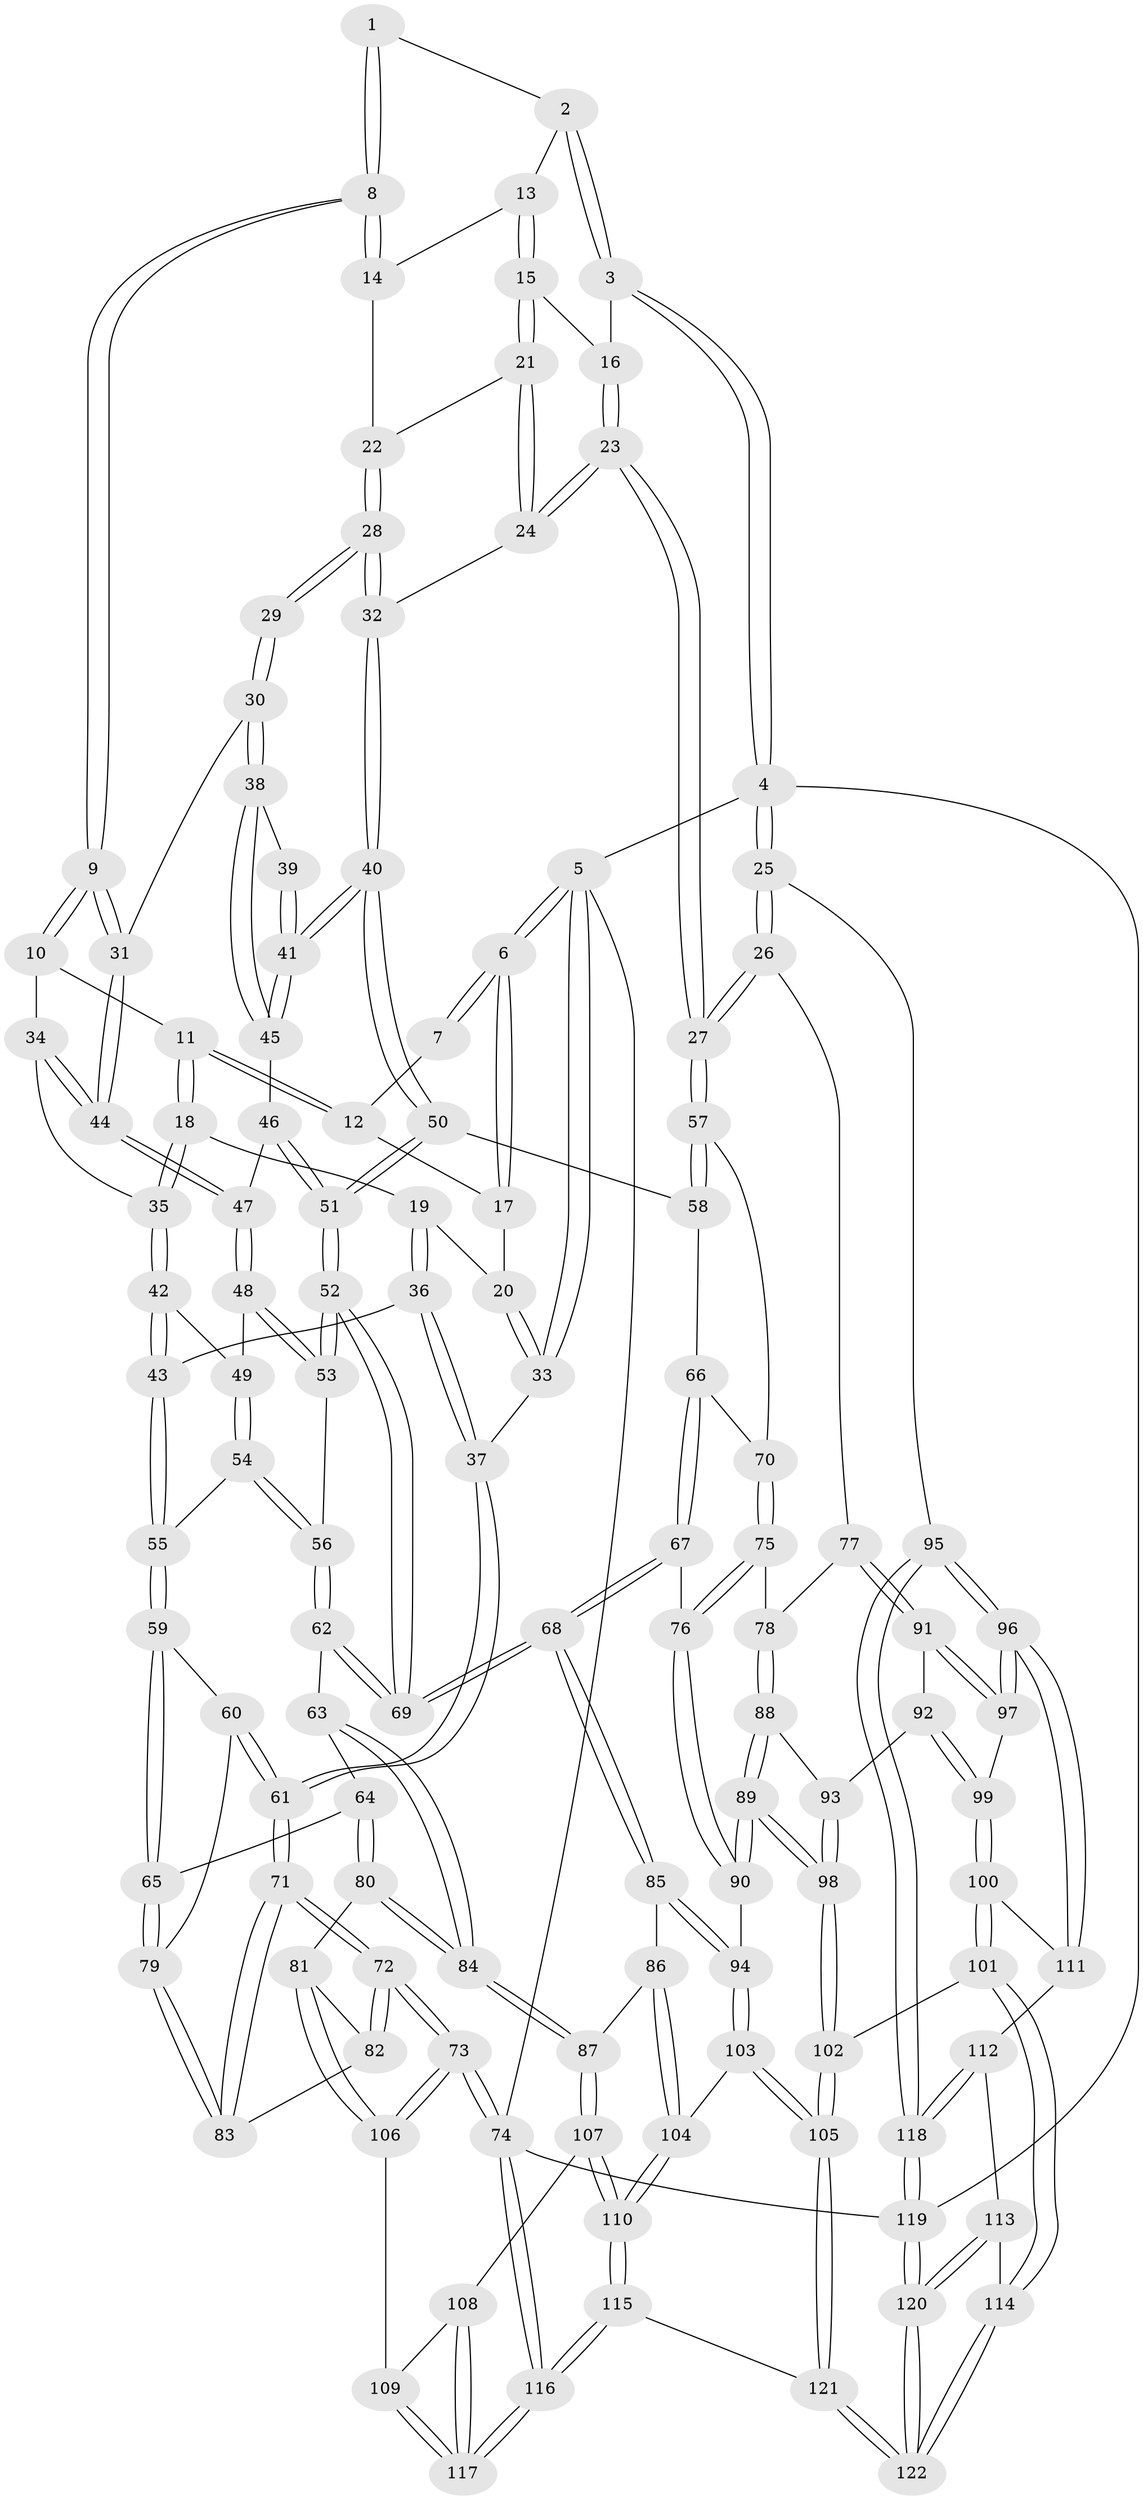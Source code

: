 // Generated by graph-tools (version 1.1) at 2025/00/03/09/25 05:00:24]
// undirected, 122 vertices, 302 edges
graph export_dot {
graph [start="1"]
  node [color=gray90,style=filled];
  1 [pos="+0.4107438933786169+0"];
  2 [pos="+0.6225239753425289+0"];
  3 [pos="+1+0"];
  4 [pos="+1+0"];
  5 [pos="+0+0"];
  6 [pos="+0+0"];
  7 [pos="+0.22272008159994733+0"];
  8 [pos="+0.42937370487962745+0.0800691031721625"];
  9 [pos="+0.40882042785940753+0.12347465904297161"];
  10 [pos="+0.3293715000206547+0.1209644563848219"];
  11 [pos="+0.2670708680602754+0.11464262842818329"];
  12 [pos="+0.2404707259531474+0.049626731204516765"];
  13 [pos="+0.6226174339157389+0.028031437868297322"];
  14 [pos="+0.598966279460633+0.07671930537010492"];
  15 [pos="+0.7943706480442335+0.04581423009787169"];
  16 [pos="+0.8899745085620538+0"];
  17 [pos="+0.10494400051340269+0.041681266177857446"];
  18 [pos="+0.18444894042817078+0.16447454023200447"];
  19 [pos="+0.172929509685321+0.16059785117421427"];
  20 [pos="+0.14384149465351978+0.13205654837235334"];
  21 [pos="+0.7571563568575255+0.09805496983537756"];
  22 [pos="+0.6209540654615989+0.1068588424980556"];
  23 [pos="+0.9222670610789732+0.3371722652035427"];
  24 [pos="+0.7296578330763662+0.29985772695689966"];
  25 [pos="+1+0.4546941635757865"];
  26 [pos="+1+0.45377955391257185"];
  27 [pos="+1+0.41905619643210873"];
  28 [pos="+0.6270548922079001+0.19992143619262095"];
  29 [pos="+0.5811381495285247+0.19719180744520565"];
  30 [pos="+0.45819291187422523+0.17460693319573165"];
  31 [pos="+0.4104695387800236+0.130255189644756"];
  32 [pos="+0.7081206896655515+0.30464072625851607"];
  33 [pos="+0+0.21216893139915258"];
  34 [pos="+0.2658605996030597+0.23722891764293222"];
  35 [pos="+0.1968030036368748+0.21920906739739368"];
  36 [pos="+0+0.32106779056813733"];
  37 [pos="+0+0.3024140236909267"];
  38 [pos="+0.47281476042071097+0.20844767341910345"];
  39 [pos="+0.5444444229574578+0.24754436897899523"];
  40 [pos="+0.6545841421866666+0.35326314751665683"];
  41 [pos="+0.5876837288526244+0.3127909933630677"];
  42 [pos="+0.19162387814183665+0.2532795503909027"];
  43 [pos="+0.08757742879866456+0.3708019585662117"];
  44 [pos="+0.3485886406414538+0.2851554422648382"];
  45 [pos="+0.4894361980724571+0.2742956933448206"];
  46 [pos="+0.4614772988227891+0.32458067091925363"];
  47 [pos="+0.344586453620911+0.33104446797554304"];
  48 [pos="+0.3399879057699101+0.3390901809559057"];
  49 [pos="+0.3003344198941664+0.3506704367634447"];
  50 [pos="+0.6267337246343305+0.40096518863621977"];
  51 [pos="+0.5639865774094827+0.44739938653920436"];
  52 [pos="+0.5278359658997539+0.4967298633778403"];
  53 [pos="+0.374767665365561+0.401415490736461"];
  54 [pos="+0.18251541684221076+0.4445663141161223"];
  55 [pos="+0.16639161629981333+0.445077889579868"];
  56 [pos="+0.3079757602271088+0.5412514223686007"];
  57 [pos="+0.8830366425417363+0.4926985221533662"];
  58 [pos="+0.7321132465274084+0.5194642215892681"];
  59 [pos="+0.1260310299047463+0.541307892738379"];
  60 [pos="+0+0.4961488162083159"];
  61 [pos="+0+0.4796510189331658"];
  62 [pos="+0.320944746215089+0.5646200615062201"];
  63 [pos="+0.29189126442198216+0.6096972951175001"];
  64 [pos="+0.21570273967086837+0.6167854230818967"];
  65 [pos="+0.12298249188564865+0.5939509979410312"];
  66 [pos="+0.7196725669370184+0.5638733551722062"];
  67 [pos="+0.6120879365190162+0.6219564742230171"];
  68 [pos="+0.522930318920743+0.616355727238328"];
  69 [pos="+0.5104358660317925+0.5849348654166342"];
  70 [pos="+0.774445971105162+0.6238338765304483"];
  71 [pos="+0+0.7305019606062848"];
  72 [pos="+0+0.7529709686235923"];
  73 [pos="+0+1"];
  74 [pos="+0+1"];
  75 [pos="+0.7764852233228156+0.6635985799179661"];
  76 [pos="+0.7337876788797462+0.6927204987010805"];
  77 [pos="+0.8923269789250468+0.675317938017611"];
  78 [pos="+0.8604408563223681+0.6877986589510007"];
  79 [pos="+0.11443560939879488+0.6076074186114864"];
  80 [pos="+0.19676640717494162+0.7809160208114335"];
  81 [pos="+0.18170956163101687+0.7833735975119704"];
  82 [pos="+0.15618554667645965+0.757496686122614"];
  83 [pos="+0.10312872520867679+0.633202605096038"];
  84 [pos="+0.29546491834351596+0.777818192152381"];
  85 [pos="+0.508433718366575+0.6981388531796947"];
  86 [pos="+0.47863160852994435+0.7198732489667432"];
  87 [pos="+0.3090605688481968+0.7851197395581965"];
  88 [pos="+0.8576514708933506+0.6977955793763281"];
  89 [pos="+0.7499291380580241+0.8451280903912485"];
  90 [pos="+0.7163657258294106+0.8001031914393472"];
  91 [pos="+0.9347906783471873+0.7889892361201606"];
  92 [pos="+0.8825033816453378+0.8048587745834132"];
  93 [pos="+0.8691242224398615+0.8018807249922046"];
  94 [pos="+0.5700301962565747+0.7710779347324945"];
  95 [pos="+1+0.7830843841978651"];
  96 [pos="+1+0.8076691156700264"];
  97 [pos="+0.9495912299217052+0.7948666347125738"];
  98 [pos="+0.7516959259654379+0.8491805374703527"];
  99 [pos="+0.9055501910011321+0.892263730606331"];
  100 [pos="+0.9052256804159537+0.9001217052890036"];
  101 [pos="+0.7682565654413931+0.9109314874629739"];
  102 [pos="+0.7538117694204741+0.8925251268580114"];
  103 [pos="+0.5616681345948342+0.9222966791827577"];
  104 [pos="+0.4587838183163629+0.8973249048217892"];
  105 [pos="+0.5813414758672477+0.9541400950492613"];
  106 [pos="+0.12009723030584529+0.8899674303507923"];
  107 [pos="+0.3348104063210472+0.8810168698527406"];
  108 [pos="+0.30926766860285326+0.9014500715725805"];
  109 [pos="+0.14247658327271392+0.9023950270995756"];
  110 [pos="+0.38085436734882666+0.9267646726042785"];
  111 [pos="+0.9250386102336682+0.911599572726271"];
  112 [pos="+0.9312082247537455+0.9387644375324"];
  113 [pos="+0.9187581133761453+0.9699874213866337"];
  114 [pos="+0.7846842444871657+0.9973041162616684"];
  115 [pos="+0.4165889326415988+1"];
  116 [pos="+0.2594832689169117+1"];
  117 [pos="+0.24071220121705034+0.9652963894977656"];
  118 [pos="+1+1"];
  119 [pos="+1+1"];
  120 [pos="+0.9795131250036698+1"];
  121 [pos="+0.5279614581644732+1"];
  122 [pos="+0.7848276039016996+1"];
  1 -- 2;
  1 -- 8;
  1 -- 8;
  2 -- 3;
  2 -- 3;
  2 -- 13;
  3 -- 4;
  3 -- 4;
  3 -- 16;
  4 -- 5;
  4 -- 25;
  4 -- 25;
  4 -- 119;
  5 -- 6;
  5 -- 6;
  5 -- 33;
  5 -- 33;
  5 -- 74;
  6 -- 7;
  6 -- 7;
  6 -- 17;
  6 -- 17;
  7 -- 12;
  8 -- 9;
  8 -- 9;
  8 -- 14;
  8 -- 14;
  9 -- 10;
  9 -- 10;
  9 -- 31;
  9 -- 31;
  10 -- 11;
  10 -- 34;
  11 -- 12;
  11 -- 12;
  11 -- 18;
  11 -- 18;
  12 -- 17;
  13 -- 14;
  13 -- 15;
  13 -- 15;
  14 -- 22;
  15 -- 16;
  15 -- 21;
  15 -- 21;
  16 -- 23;
  16 -- 23;
  17 -- 20;
  18 -- 19;
  18 -- 35;
  18 -- 35;
  19 -- 20;
  19 -- 36;
  19 -- 36;
  20 -- 33;
  20 -- 33;
  21 -- 22;
  21 -- 24;
  21 -- 24;
  22 -- 28;
  22 -- 28;
  23 -- 24;
  23 -- 24;
  23 -- 27;
  23 -- 27;
  24 -- 32;
  25 -- 26;
  25 -- 26;
  25 -- 95;
  26 -- 27;
  26 -- 27;
  26 -- 77;
  27 -- 57;
  27 -- 57;
  28 -- 29;
  28 -- 29;
  28 -- 32;
  28 -- 32;
  29 -- 30;
  29 -- 30;
  30 -- 31;
  30 -- 38;
  30 -- 38;
  31 -- 44;
  31 -- 44;
  32 -- 40;
  32 -- 40;
  33 -- 37;
  34 -- 35;
  34 -- 44;
  34 -- 44;
  35 -- 42;
  35 -- 42;
  36 -- 37;
  36 -- 37;
  36 -- 43;
  37 -- 61;
  37 -- 61;
  38 -- 39;
  38 -- 45;
  38 -- 45;
  39 -- 41;
  39 -- 41;
  40 -- 41;
  40 -- 41;
  40 -- 50;
  40 -- 50;
  41 -- 45;
  41 -- 45;
  42 -- 43;
  42 -- 43;
  42 -- 49;
  43 -- 55;
  43 -- 55;
  44 -- 47;
  44 -- 47;
  45 -- 46;
  46 -- 47;
  46 -- 51;
  46 -- 51;
  47 -- 48;
  47 -- 48;
  48 -- 49;
  48 -- 53;
  48 -- 53;
  49 -- 54;
  49 -- 54;
  50 -- 51;
  50 -- 51;
  50 -- 58;
  51 -- 52;
  51 -- 52;
  52 -- 53;
  52 -- 53;
  52 -- 69;
  52 -- 69;
  53 -- 56;
  54 -- 55;
  54 -- 56;
  54 -- 56;
  55 -- 59;
  55 -- 59;
  56 -- 62;
  56 -- 62;
  57 -- 58;
  57 -- 58;
  57 -- 70;
  58 -- 66;
  59 -- 60;
  59 -- 65;
  59 -- 65;
  60 -- 61;
  60 -- 61;
  60 -- 79;
  61 -- 71;
  61 -- 71;
  62 -- 63;
  62 -- 69;
  62 -- 69;
  63 -- 64;
  63 -- 84;
  63 -- 84;
  64 -- 65;
  64 -- 80;
  64 -- 80;
  65 -- 79;
  65 -- 79;
  66 -- 67;
  66 -- 67;
  66 -- 70;
  67 -- 68;
  67 -- 68;
  67 -- 76;
  68 -- 69;
  68 -- 69;
  68 -- 85;
  68 -- 85;
  70 -- 75;
  70 -- 75;
  71 -- 72;
  71 -- 72;
  71 -- 83;
  71 -- 83;
  72 -- 73;
  72 -- 73;
  72 -- 82;
  72 -- 82;
  73 -- 74;
  73 -- 74;
  73 -- 106;
  73 -- 106;
  74 -- 116;
  74 -- 116;
  74 -- 119;
  75 -- 76;
  75 -- 76;
  75 -- 78;
  76 -- 90;
  76 -- 90;
  77 -- 78;
  77 -- 91;
  77 -- 91;
  78 -- 88;
  78 -- 88;
  79 -- 83;
  79 -- 83;
  80 -- 81;
  80 -- 84;
  80 -- 84;
  81 -- 82;
  81 -- 106;
  81 -- 106;
  82 -- 83;
  84 -- 87;
  84 -- 87;
  85 -- 86;
  85 -- 94;
  85 -- 94;
  86 -- 87;
  86 -- 104;
  86 -- 104;
  87 -- 107;
  87 -- 107;
  88 -- 89;
  88 -- 89;
  88 -- 93;
  89 -- 90;
  89 -- 90;
  89 -- 98;
  89 -- 98;
  90 -- 94;
  91 -- 92;
  91 -- 97;
  91 -- 97;
  92 -- 93;
  92 -- 99;
  92 -- 99;
  93 -- 98;
  93 -- 98;
  94 -- 103;
  94 -- 103;
  95 -- 96;
  95 -- 96;
  95 -- 118;
  95 -- 118;
  96 -- 97;
  96 -- 97;
  96 -- 111;
  96 -- 111;
  97 -- 99;
  98 -- 102;
  98 -- 102;
  99 -- 100;
  99 -- 100;
  100 -- 101;
  100 -- 101;
  100 -- 111;
  101 -- 102;
  101 -- 114;
  101 -- 114;
  102 -- 105;
  102 -- 105;
  103 -- 104;
  103 -- 105;
  103 -- 105;
  104 -- 110;
  104 -- 110;
  105 -- 121;
  105 -- 121;
  106 -- 109;
  107 -- 108;
  107 -- 110;
  107 -- 110;
  108 -- 109;
  108 -- 117;
  108 -- 117;
  109 -- 117;
  109 -- 117;
  110 -- 115;
  110 -- 115;
  111 -- 112;
  112 -- 113;
  112 -- 118;
  112 -- 118;
  113 -- 114;
  113 -- 120;
  113 -- 120;
  114 -- 122;
  114 -- 122;
  115 -- 116;
  115 -- 116;
  115 -- 121;
  116 -- 117;
  116 -- 117;
  118 -- 119;
  118 -- 119;
  119 -- 120;
  119 -- 120;
  120 -- 122;
  120 -- 122;
  121 -- 122;
  121 -- 122;
}
